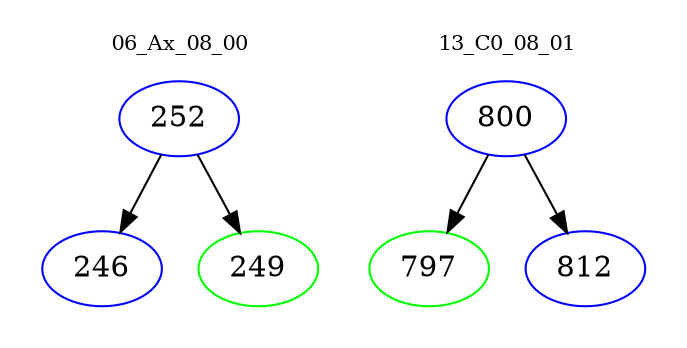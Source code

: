 digraph{
subgraph cluster_0 {
color = white
label = "06_Ax_08_00";
fontsize=10;
T0_252 [label="252", color="blue"]
T0_252 -> T0_246 [color="black"]
T0_246 [label="246", color="blue"]
T0_252 -> T0_249 [color="black"]
T0_249 [label="249", color="green"]
}
subgraph cluster_1 {
color = white
label = "13_C0_08_01";
fontsize=10;
T1_800 [label="800", color="blue"]
T1_800 -> T1_797 [color="black"]
T1_797 [label="797", color="green"]
T1_800 -> T1_812 [color="black"]
T1_812 [label="812", color="blue"]
}
}
